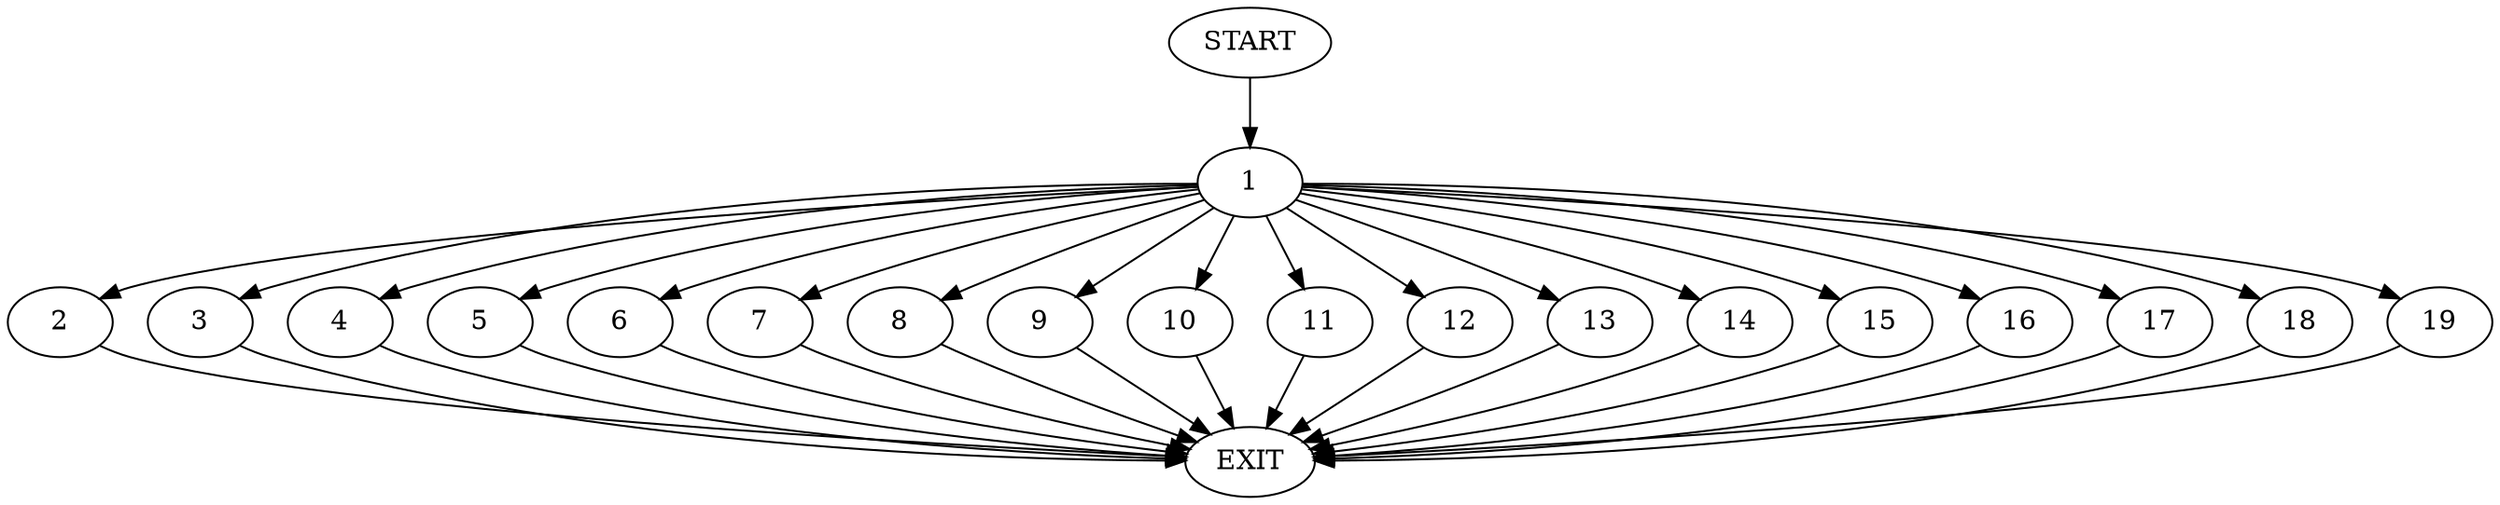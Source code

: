 digraph {
0 [label="START"]
20 [label="EXIT"]
0 -> 1
1 -> 2
1 -> 3
1 -> 4
1 -> 5
1 -> 6
1 -> 7
1 -> 8
1 -> 9
1 -> 10
1 -> 11
1 -> 12
1 -> 13
1 -> 14
1 -> 15
1 -> 16
1 -> 17
1 -> 18
1 -> 19
15 -> 20
3 -> 20
7 -> 20
5 -> 20
2 -> 20
13 -> 20
9 -> 20
6 -> 20
14 -> 20
10 -> 20
16 -> 20
12 -> 20
4 -> 20
19 -> 20
17 -> 20
8 -> 20
11 -> 20
18 -> 20
}
